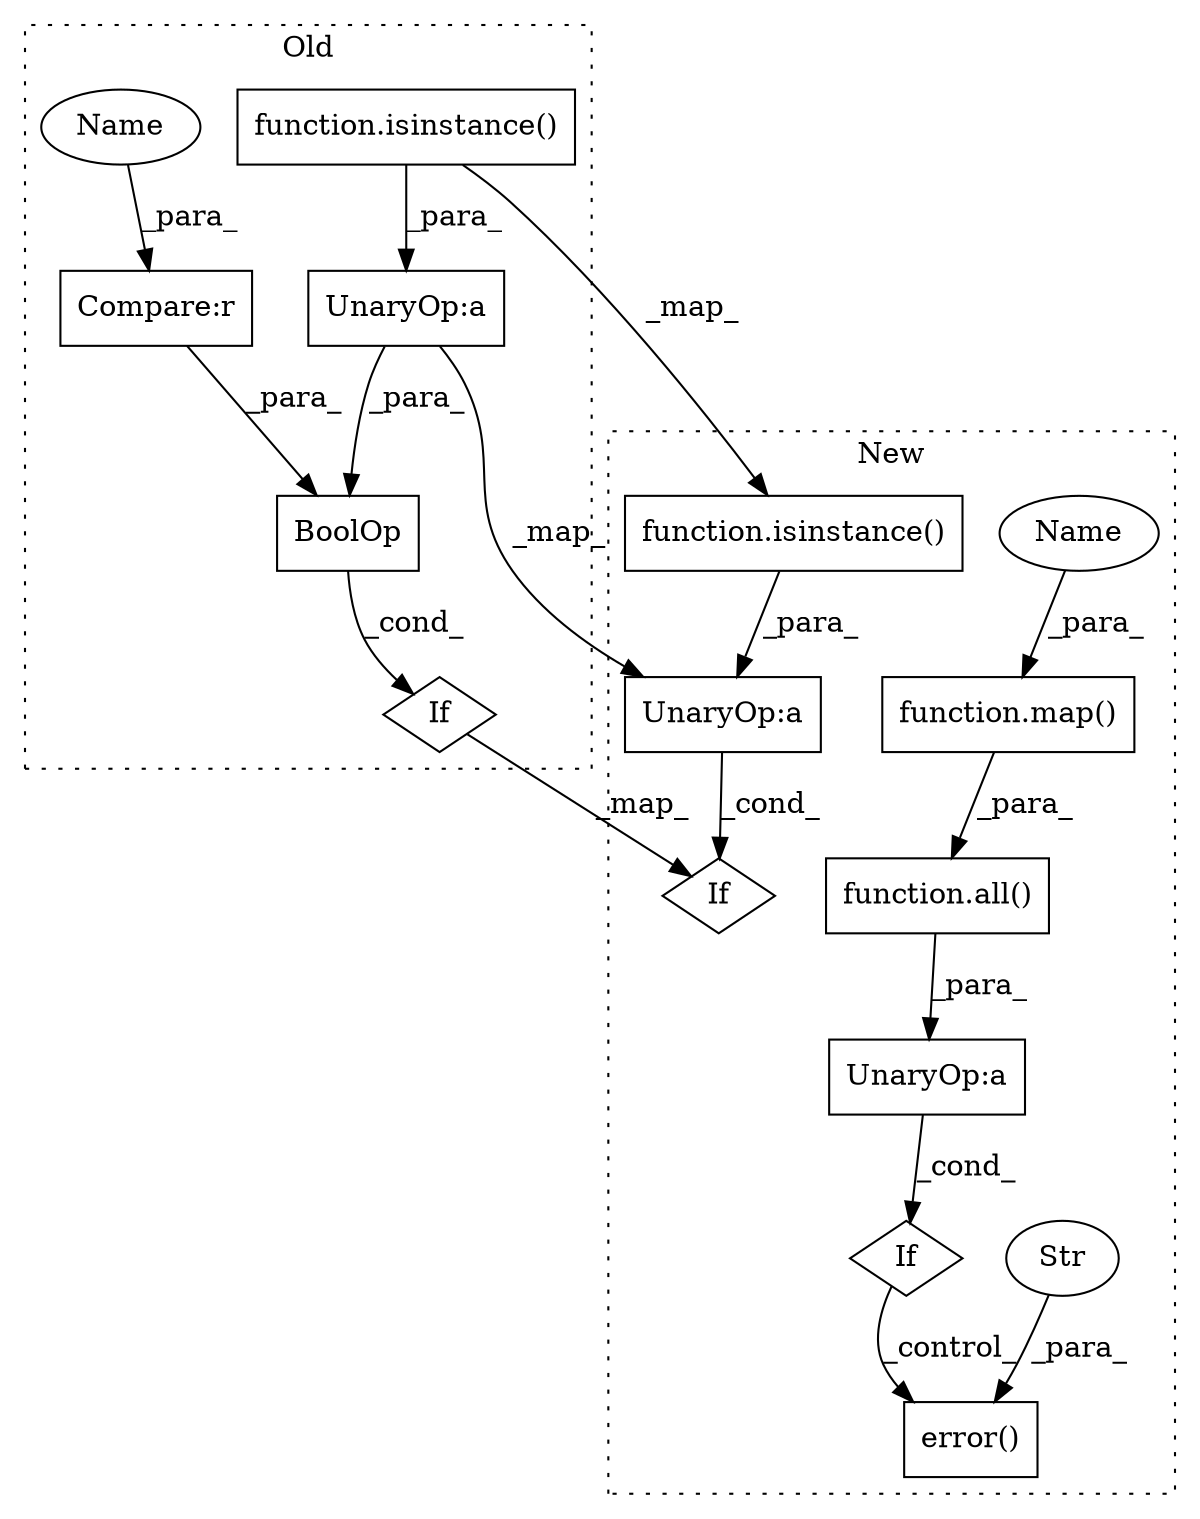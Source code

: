 digraph G {
subgraph cluster0 {
1 [label="BoolOp" a="72" s="21392" l="49" shape="box"];
5 [label="function.isinstance()" a="75" s="21418,21440" l="11,1" shape="box"];
9 [label="Compare:r" a="40" s="21392" l="17" shape="box"];
10 [label="If" a="96" s="21389" l="3" shape="diamond"];
12 [label="UnaryOp:a" a="61" s="21414" l="3" shape="box"];
15 [label="Name" a="87" s="21392" l="5" shape="ellipse"];
label = "Old";
style="dotted";
}
subgraph cluster1 {
2 [label="function.map()" a="75" s="21366,21401" l="4,1" shape="box"];
3 [label="If" a="96" s="21355" l="3" shape="diamond"];
4 [label="function.isinstance()" a="75" s="21274,21296" l="11,1" shape="box"];
6 [label="error()" a="75" s="21417,21463" l="11,1" shape="box"];
7 [label="UnaryOp:a" a="61" s="21358" l="45" shape="box"];
8 [label="Str" a="66" s="21428" l="35" shape="ellipse"];
11 [label="If" a="96" s="21267" l="3" shape="diamond"];
13 [label="UnaryOp:a" a="61" s="21270" l="27" shape="box"];
14 [label="function.all()" a="75" s="21362,21402" l="4,1" shape="box"];
16 [label="Name" a="87" s="21396" l="5" shape="ellipse"];
label = "New";
style="dotted";
}
1 -> 10 [label="_cond_"];
2 -> 14 [label="_para_"];
3 -> 6 [label="_control_"];
4 -> 13 [label="_para_"];
5 -> 4 [label="_map_"];
5 -> 12 [label="_para_"];
7 -> 3 [label="_cond_"];
8 -> 6 [label="_para_"];
9 -> 1 [label="_para_"];
10 -> 11 [label="_map_"];
12 -> 1 [label="_para_"];
12 -> 13 [label="_map_"];
13 -> 11 [label="_cond_"];
14 -> 7 [label="_para_"];
15 -> 9 [label="_para_"];
16 -> 2 [label="_para_"];
}